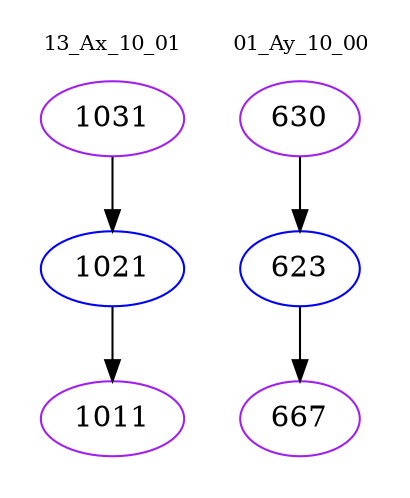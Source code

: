 digraph{
subgraph cluster_0 {
color = white
label = "13_Ax_10_01";
fontsize=10;
T0_1031 [label="1031", color="purple"]
T0_1031 -> T0_1021 [color="black"]
T0_1021 [label="1021", color="blue"]
T0_1021 -> T0_1011 [color="black"]
T0_1011 [label="1011", color="purple"]
}
subgraph cluster_1 {
color = white
label = "01_Ay_10_00";
fontsize=10;
T1_630 [label="630", color="purple"]
T1_630 -> T1_623 [color="black"]
T1_623 [label="623", color="blue"]
T1_623 -> T1_667 [color="black"]
T1_667 [label="667", color="purple"]
}
}
